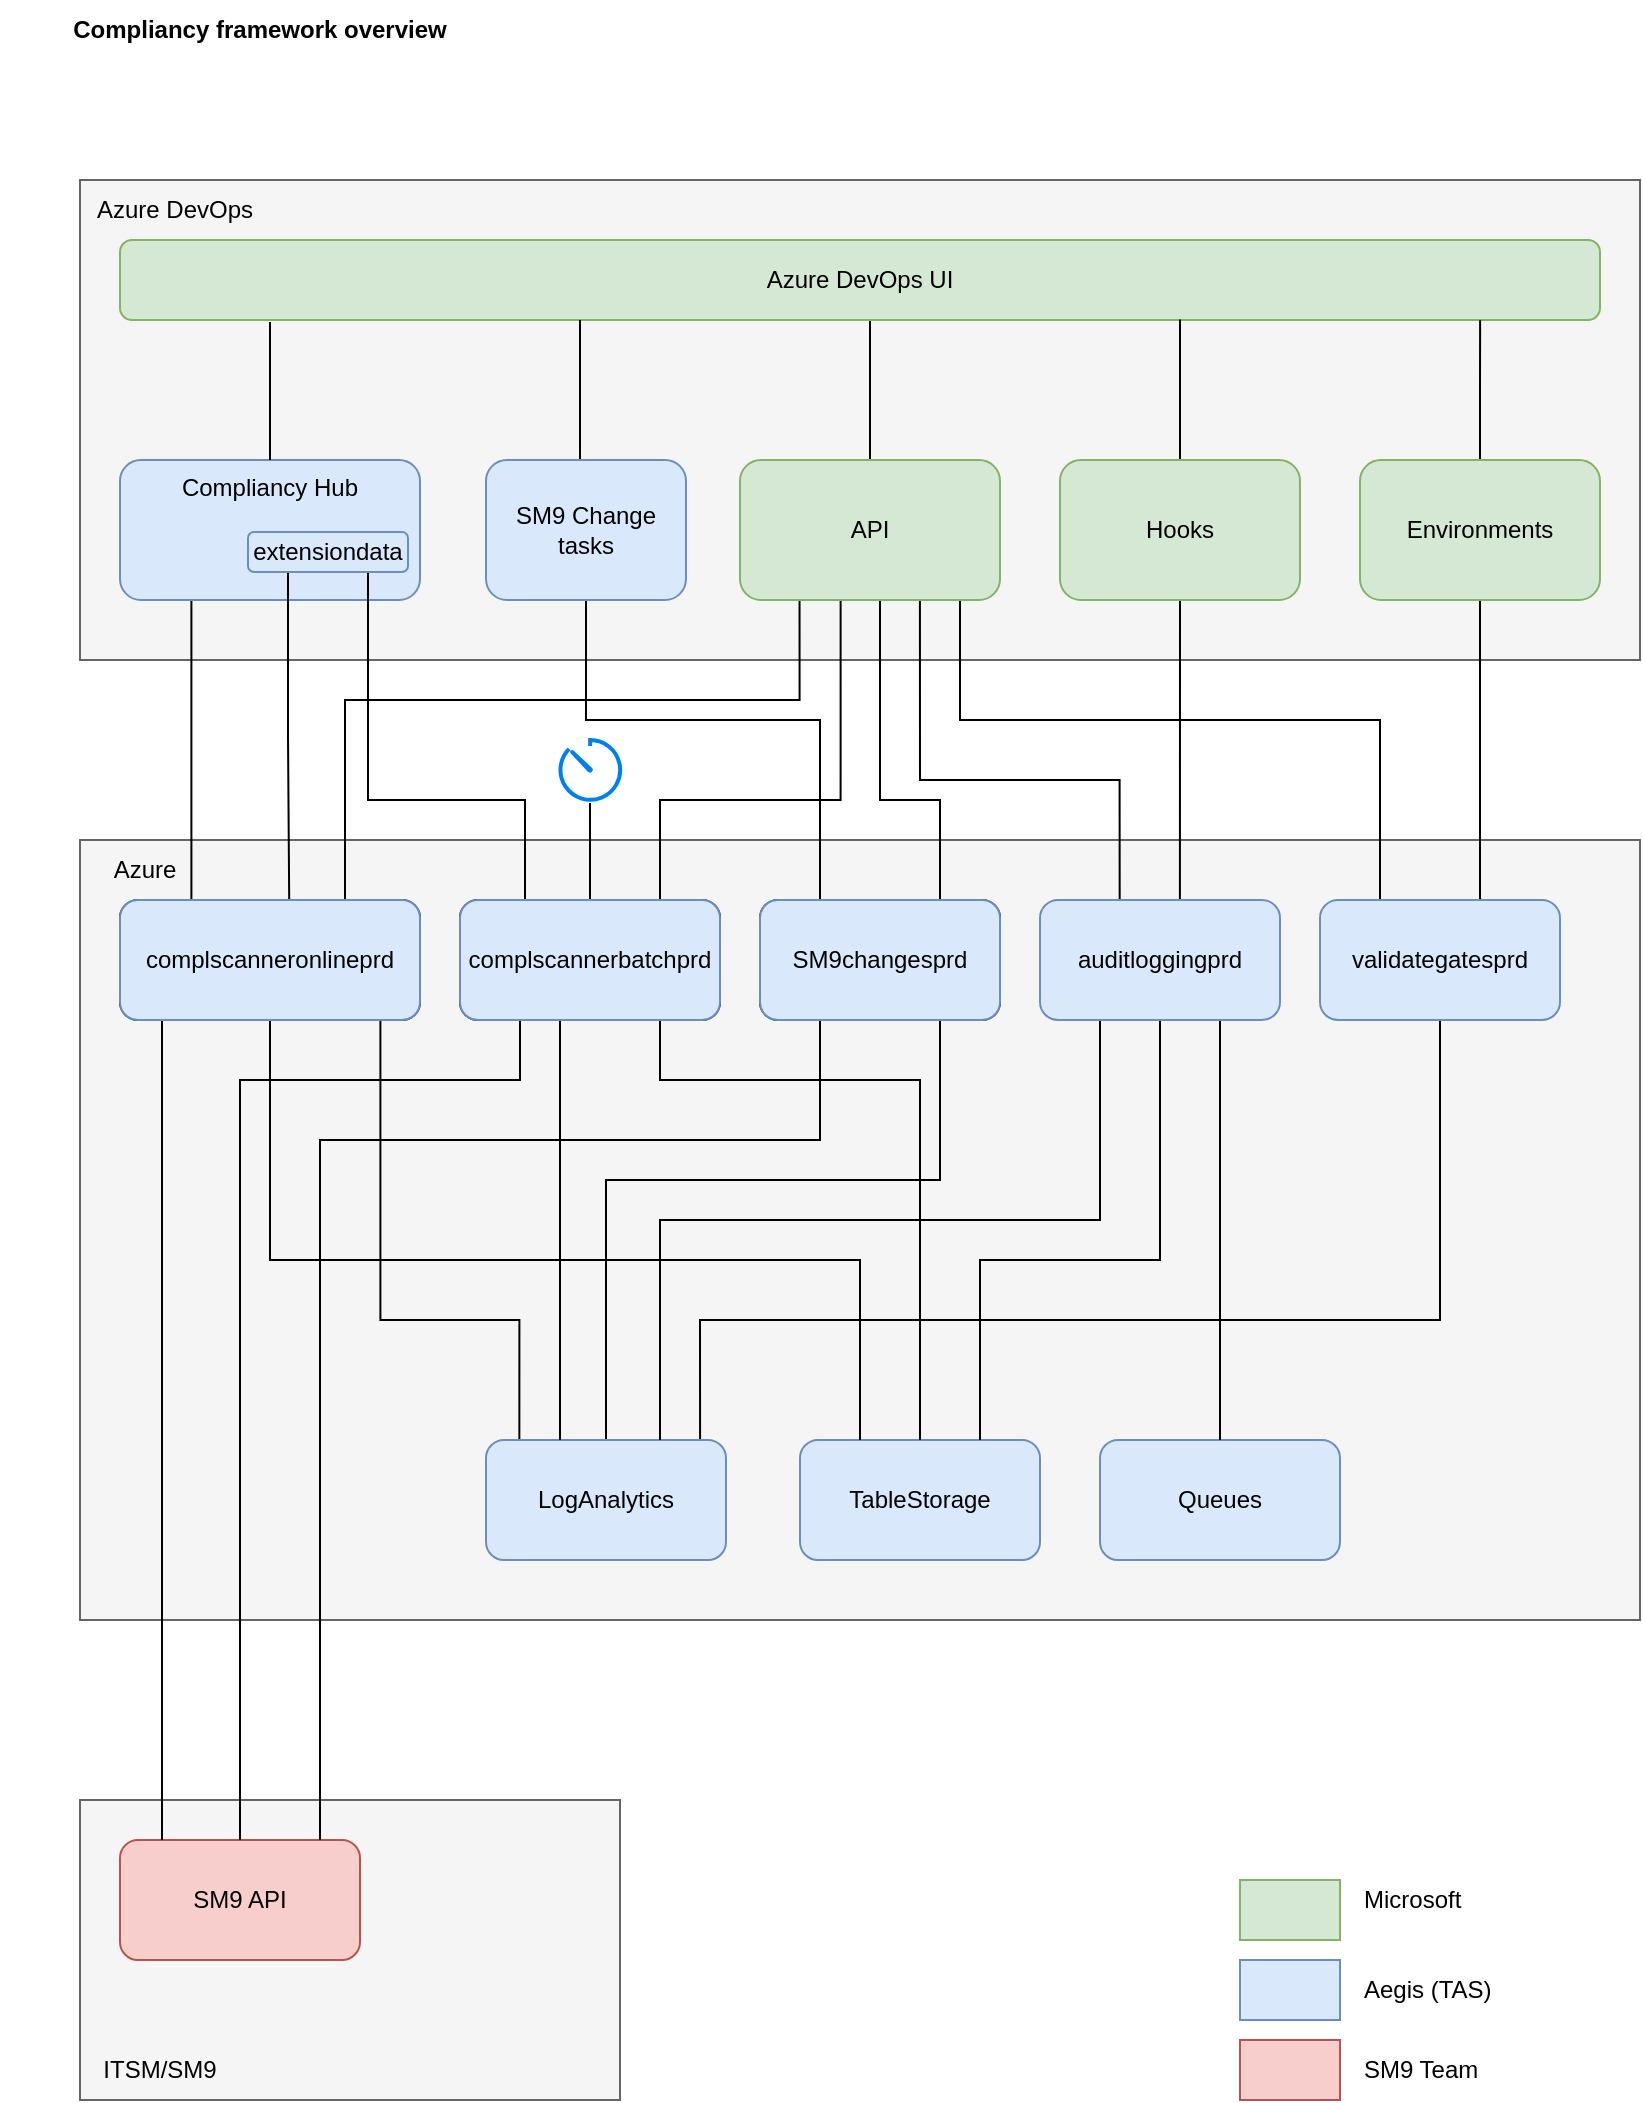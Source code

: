 <mxfile version="15.8.7" type="device"><diagram id="6nTFhHTUMKdXAPdQNJUh" name="Complaincy framework overview"><mxGraphModel dx="331" dy="201" grid="1" gridSize="10" guides="1" tooltips="1" connect="1" arrows="1" fold="1" page="1" pageScale="1" pageWidth="850" pageHeight="1100" math="0" shadow="0"><root><mxCell id="0"/><mxCell id="1" parent="0"/><mxCell id="9q0Q1wnrPx0-yRGioyLN-35" value="" style="rounded=0;whiteSpace=wrap;html=1;fillColor=#f5f5f5;fontColor=#333333;strokeColor=#666666;" parent="1" vertex="1"><mxGeometry x="40" y="920" width="270" height="150" as="geometry"/></mxCell><mxCell id="9q0Q1wnrPx0-yRGioyLN-13" value="" style="rounded=0;whiteSpace=wrap;html=1;fillColor=#f5f5f5;fontColor=#333333;strokeColor=#666666;" parent="1" vertex="1"><mxGeometry x="40" y="440" width="780" height="390" as="geometry"/></mxCell><mxCell id="9q0Q1wnrPx0-yRGioyLN-6" value="" style="rounded=0;whiteSpace=wrap;html=1;fillColor=#f5f5f5;fontColor=#333333;strokeColor=#666666;" parent="1" vertex="1"><mxGeometry x="40" y="110" width="780" height="240" as="geometry"/></mxCell><mxCell id="9q0Q1wnrPx0-yRGioyLN-37" style="edgeStyle=orthogonalEdgeStyle;rounded=0;orthogonalLoop=1;jettySize=auto;html=1;entryX=0.238;entryY=0.011;entryDx=0;entryDy=0;entryPerimeter=0;endArrow=none;endFill=0;" parent="1" source="9q0Q1wnrPx0-yRGioyLN-2" target="9q0Q1wnrPx0-yRGioyLN-16" edge="1"><mxGeometry relative="1" as="geometry"><Array as="points"><mxPoint x="96" y="395"/></Array><mxPoint x="134" y="470.0" as="targetPoint"/></mxGeometry></mxCell><mxCell id="9q0Q1wnrPx0-yRGioyLN-2" value="Compliancy Hub" style="rounded=1;whiteSpace=wrap;html=1;verticalAlign=top;fillColor=#dae8fc;strokeColor=#6c8ebf;" parent="1" vertex="1"><mxGeometry x="60" y="250" width="150" height="70" as="geometry"/></mxCell><mxCell id="9q0Q1wnrPx0-yRGioyLN-31" style="edgeStyle=orthogonalEdgeStyle;rounded=0;orthogonalLoop=1;jettySize=auto;html=1;entryX=0.5;entryY=0;entryDx=0;entryDy=0;endArrow=none;endFill=0;" parent="1" target="9q0Q1wnrPx0-yRGioyLN-2" edge="1"><mxGeometry relative="1" as="geometry"><mxPoint x="135" y="181" as="sourcePoint"/><Array as="points"><mxPoint x="135" y="181"/></Array></mxGeometry></mxCell><mxCell id="VFe8lMAjfigQUpwLuqms-8" style="edgeStyle=orthogonalEdgeStyle;rounded=0;orthogonalLoop=1;jettySize=auto;html=1;entryX=0.5;entryY=0;entryDx=0;entryDy=0;fontSize=12;endArrow=none;endFill=0;" parent="1" target="VFe8lMAjfigQUpwLuqms-2" edge="1"><mxGeometry relative="1" as="geometry"><mxPoint x="435" y="180" as="sourcePoint"/><Array as="points"><mxPoint x="435" y="180"/></Array></mxGeometry></mxCell><mxCell id="9q0Q1wnrPx0-yRGioyLN-1" value="Azure DevOps UI" style="rounded=1;whiteSpace=wrap;html=1;fillColor=#d5e8d4;strokeColor=#82b366;" parent="1" vertex="1"><mxGeometry x="60" y="140" width="740" height="40" as="geometry"/></mxCell><mxCell id="9q0Q1wnrPx0-yRGioyLN-45" style="edgeStyle=orthogonalEdgeStyle;rounded=0;orthogonalLoop=1;jettySize=auto;html=1;entryX=0.868;entryY=1.004;entryDx=0;entryDy=0;endArrow=none;endFill=0;exitX=0.139;exitY=-0.007;exitDx=0;exitDy=0;entryPerimeter=0;exitPerimeter=0;" parent="1" source="9q0Q1wnrPx0-yRGioyLN-7" target="9q0Q1wnrPx0-yRGioyLN-16" edge="1"><mxGeometry relative="1" as="geometry"><Array as="points"><mxPoint x="260" y="680"/><mxPoint x="190" y="680"/></Array></mxGeometry></mxCell><mxCell id="RbpAbNk2h0r0iwOLSvT9-10" style="edgeStyle=orthogonalEdgeStyle;rounded=0;orthogonalLoop=1;jettySize=auto;html=1;entryX=0.75;entryY=1;entryDx=0;entryDy=0;fontSize=8;endArrow=none;endFill=0;exitX=0.5;exitY=0;exitDx=0;exitDy=0;" parent="1" source="9q0Q1wnrPx0-yRGioyLN-7" target="9q0Q1wnrPx0-yRGioyLN-18" edge="1"><mxGeometry relative="1" as="geometry"><Array as="points"><mxPoint x="303" y="610"/><mxPoint x="470" y="610"/></Array></mxGeometry></mxCell><mxCell id="RbpAbNk2h0r0iwOLSvT9-14" style="edgeStyle=orthogonalEdgeStyle;rounded=0;orthogonalLoop=1;jettySize=auto;html=1;exitX=0.892;exitY=-0.004;exitDx=0;exitDy=0;entryX=0.5;entryY=1;entryDx=0;entryDy=0;fontSize=8;endArrow=none;endFill=0;exitPerimeter=0;" parent="1" source="9q0Q1wnrPx0-yRGioyLN-7" target="9q0Q1wnrPx0-yRGioyLN-19" edge="1"><mxGeometry relative="1" as="geometry"><Array as="points"><mxPoint x="350" y="680"/><mxPoint x="720" y="680"/></Array></mxGeometry></mxCell><mxCell id="9q0Q1wnrPx0-yRGioyLN-7" value="LogAnalytics" style="rounded=1;whiteSpace=wrap;html=1;fillColor=#dae8fc;strokeColor=#6c8ebf;" parent="1" vertex="1"><mxGeometry x="243" y="740" width="120" height="60" as="geometry"/></mxCell><mxCell id="9q0Q1wnrPx0-yRGioyLN-8" value="TableStorage" style="rounded=1;whiteSpace=wrap;html=1;fillColor=#dae8fc;strokeColor=#6c8ebf;" parent="1" vertex="1"><mxGeometry x="400" y="740" width="120" height="60" as="geometry"/></mxCell><mxCell id="9q0Q1wnrPx0-yRGioyLN-9" value="Queues" style="rounded=1;whiteSpace=wrap;html=1;fillColor=#dae8fc;strokeColor=#6c8ebf;" parent="1" vertex="1"><mxGeometry x="550" y="740" width="120" height="60" as="geometry"/></mxCell><mxCell id="9q0Q1wnrPx0-yRGioyLN-33" style="edgeStyle=orthogonalEdgeStyle;rounded=0;orthogonalLoop=1;jettySize=auto;html=1;endArrow=none;endFill=0;" parent="1" source="9q0Q1wnrPx0-yRGioyLN-10" edge="1"><mxGeometry relative="1" as="geometry"><mxPoint x="290" y="180" as="targetPoint"/><Array as="points"><mxPoint x="290" y="180"/></Array></mxGeometry></mxCell><mxCell id="9q0Q1wnrPx0-yRGioyLN-40" style="edgeStyle=orthogonalEdgeStyle;rounded=0;orthogonalLoop=1;jettySize=auto;html=1;entryX=0.25;entryY=0;entryDx=0;entryDy=0;endArrow=none;endFill=0;exitX=0.5;exitY=1;exitDx=0;exitDy=0;" parent="1" source="9q0Q1wnrPx0-yRGioyLN-10" target="9q0Q1wnrPx0-yRGioyLN-18" edge="1"><mxGeometry relative="1" as="geometry"><Array as="points"><mxPoint x="293" y="380"/><mxPoint x="410" y="380"/></Array></mxGeometry></mxCell><mxCell id="9q0Q1wnrPx0-yRGioyLN-10" value="SM9 Change tasks" style="rounded=1;whiteSpace=wrap;html=1;fillColor=#dae8fc;strokeColor=#6c8ebf;" parent="1" vertex="1"><mxGeometry x="243" y="250" width="100" height="70" as="geometry"/></mxCell><mxCell id="9q0Q1wnrPx0-yRGioyLN-11" value="SM9 API" style="rounded=1;whiteSpace=wrap;html=1;fillColor=#f8cecc;strokeColor=#b85450;" parent="1" vertex="1"><mxGeometry x="60" y="940" width="120" height="60" as="geometry"/></mxCell><mxCell id="9q0Q1wnrPx0-yRGioyLN-38" style="edgeStyle=orthogonalEdgeStyle;rounded=0;orthogonalLoop=1;jettySize=auto;html=1;endArrow=none;endFill=0;exitX=0.133;exitY=1;exitDx=0;exitDy=0;exitPerimeter=0;" parent="1" source="9q0Q1wnrPx0-yRGioyLN-16" edge="1"><mxGeometry relative="1" as="geometry"><mxPoint x="130" y="540" as="sourcePoint"/><mxPoint x="81" y="940" as="targetPoint"/><Array as="points"><mxPoint x="81" y="530"/></Array></mxGeometry></mxCell><mxCell id="RbpAbNk2h0r0iwOLSvT9-3" style="edgeStyle=orthogonalEdgeStyle;rounded=0;orthogonalLoop=1;jettySize=auto;html=1;exitX=0.5;exitY=1;exitDx=0;exitDy=0;entryX=0.25;entryY=0;entryDx=0;entryDy=0;endArrow=none;endFill=0;" parent="1" source="9q0Q1wnrPx0-yRGioyLN-16" target="9q0Q1wnrPx0-yRGioyLN-8" edge="1"><mxGeometry relative="1" as="geometry"><Array as="points"><mxPoint x="135" y="650"/><mxPoint x="430" y="650"/></Array></mxGeometry></mxCell><mxCell id="VFe8lMAjfigQUpwLuqms-4" style="edgeStyle=orthogonalEdgeStyle;rounded=0;orthogonalLoop=1;jettySize=auto;html=1;exitX=0.75;exitY=0;exitDx=0;exitDy=0;entryX=0.229;entryY=0.998;entryDx=0;entryDy=0;fontSize=12;endArrow=none;endFill=0;entryPerimeter=0;" parent="1" source="9q0Q1wnrPx0-yRGioyLN-16" target="VFe8lMAjfigQUpwLuqms-2" edge="1"><mxGeometry relative="1" as="geometry"><Array as="points"><mxPoint x="172" y="370"/><mxPoint x="400" y="370"/></Array></mxGeometry></mxCell><mxCell id="9q0Q1wnrPx0-yRGioyLN-16" value="complscanneronlineprd" style="rounded=1;whiteSpace=wrap;html=1;" parent="1" vertex="1"><mxGeometry x="60" y="470" width="150" height="60" as="geometry"/></mxCell><mxCell id="9q0Q1wnrPx0-yRGioyLN-42" style="edgeStyle=orthogonalEdgeStyle;rounded=0;orthogonalLoop=1;jettySize=auto;html=1;endArrow=none;endFill=0;exitX=0.25;exitY=1;exitDx=0;exitDy=0;" parent="1" source="9q0Q1wnrPx0-yRGioyLN-18" edge="1"><mxGeometry relative="1" as="geometry"><mxPoint x="160" y="940" as="targetPoint"/><Array as="points"><mxPoint x="410" y="590"/><mxPoint x="160" y="590"/></Array></mxGeometry></mxCell><mxCell id="VFe8lMAjfigQUpwLuqms-6" style="edgeStyle=orthogonalEdgeStyle;rounded=0;orthogonalLoop=1;jettySize=auto;html=1;exitX=0.75;exitY=0;exitDx=0;exitDy=0;entryX=0.54;entryY=1;entryDx=0;entryDy=0;fontSize=12;endArrow=none;endFill=0;entryPerimeter=0;" parent="1" source="9q0Q1wnrPx0-yRGioyLN-18" target="VFe8lMAjfigQUpwLuqms-2" edge="1"><mxGeometry relative="1" as="geometry"><Array as="points"><mxPoint x="470" y="420"/><mxPoint x="440" y="420"/><mxPoint x="440" y="319"/><mxPoint x="440" y="319"/></Array></mxGeometry></mxCell><mxCell id="9q0Q1wnrPx0-yRGioyLN-18" value="SM9changesprd" style="rounded=1;whiteSpace=wrap;html=1;" parent="1" vertex="1"><mxGeometry x="380" y="470" width="120" height="60" as="geometry"/></mxCell><mxCell id="VFe8lMAjfigQUpwLuqms-10" style="edgeStyle=orthogonalEdgeStyle;rounded=0;orthogonalLoop=1;jettySize=auto;html=1;exitX=0.675;exitY=-0.002;exitDx=0;exitDy=0;entryX=0.5;entryY=1;entryDx=0;entryDy=0;fontSize=12;endArrow=none;endFill=0;exitPerimeter=0;" parent="1" source="9q0Q1wnrPx0-yRGioyLN-19" target="VFe8lMAjfigQUpwLuqms-9" edge="1"><mxGeometry relative="1" as="geometry"><Array as="points"><mxPoint x="740" y="470"/></Array></mxGeometry></mxCell><mxCell id="EXPQd_O3CAFGkm3KiAp4-1" style="edgeStyle=orthogonalEdgeStyle;rounded=0;orthogonalLoop=1;jettySize=auto;html=1;exitX=0.25;exitY=0;exitDx=0;exitDy=0;entryX=0.843;entryY=0.997;entryDx=0;entryDy=0;entryPerimeter=0;endArrow=none;endFill=0;" edge="1" parent="1" source="9q0Q1wnrPx0-yRGioyLN-19" target="VFe8lMAjfigQUpwLuqms-2"><mxGeometry relative="1" as="geometry"><Array as="points"><mxPoint x="690" y="380"/><mxPoint x="480" y="380"/><mxPoint x="480" y="320"/></Array></mxGeometry></mxCell><mxCell id="9q0Q1wnrPx0-yRGioyLN-19" value="validategatesprd" style="rounded=1;whiteSpace=wrap;html=1;fillColor=#dae8fc;strokeColor=#6c8ebf;" parent="1" vertex="1"><mxGeometry x="660" y="470" width="120" height="60" as="geometry"/></mxCell><mxCell id="9q0Q1wnrPx0-yRGioyLN-46" style="edgeStyle=orthogonalEdgeStyle;rounded=0;orthogonalLoop=1;jettySize=auto;html=1;entryX=0.5;entryY=1;entryDx=0;entryDy=0;endArrow=none;endFill=0;exitX=0.583;exitY=0;exitDx=0;exitDy=0;exitPerimeter=0;" parent="1" source="9q0Q1wnrPx0-yRGioyLN-20" target="9q0Q1wnrPx0-yRGioyLN-39" edge="1"><mxGeometry relative="1" as="geometry"><Array as="points"><mxPoint x="590" y="470"/><mxPoint x="590" y="315"/><mxPoint x="600" y="315"/><mxPoint x="600" y="320"/></Array></mxGeometry></mxCell><mxCell id="RbpAbNk2h0r0iwOLSvT9-11" style="edgeStyle=orthogonalEdgeStyle;rounded=0;orthogonalLoop=1;jettySize=auto;html=1;fontSize=8;endArrow=none;endFill=0;entryX=0.75;entryY=0;entryDx=0;entryDy=0;" parent="1" source="9q0Q1wnrPx0-yRGioyLN-20" target="9q0Q1wnrPx0-yRGioyLN-8" edge="1"><mxGeometry relative="1" as="geometry"><mxPoint x="500" y="740" as="targetPoint"/><Array as="points"><mxPoint x="580" y="650"/><mxPoint x="490" y="650"/></Array></mxGeometry></mxCell><mxCell id="RbpAbNk2h0r0iwOLSvT9-12" style="edgeStyle=orthogonalEdgeStyle;rounded=0;orthogonalLoop=1;jettySize=auto;html=1;exitX=0.25;exitY=1;exitDx=0;exitDy=0;fontSize=8;endArrow=none;endFill=0;" parent="1" source="9q0Q1wnrPx0-yRGioyLN-20" edge="1"><mxGeometry relative="1" as="geometry"><mxPoint x="330" y="740" as="targetPoint"/><Array as="points"><mxPoint x="550" y="630"/><mxPoint x="330" y="630"/></Array></mxGeometry></mxCell><mxCell id="RbpAbNk2h0r0iwOLSvT9-13" style="edgeStyle=orthogonalEdgeStyle;rounded=0;orthogonalLoop=1;jettySize=auto;html=1;exitX=0.75;exitY=1;exitDx=0;exitDy=0;fontSize=8;endArrow=none;endFill=0;entryX=0.5;entryY=0;entryDx=0;entryDy=0;" parent="1" source="9q0Q1wnrPx0-yRGioyLN-20" target="9q0Q1wnrPx0-yRGioyLN-9" edge="1"><mxGeometry relative="1" as="geometry"><mxPoint x="600" y="740" as="targetPoint"/><Array as="points"><mxPoint x="610" y="740"/></Array></mxGeometry></mxCell><mxCell id="VFe8lMAjfigQUpwLuqms-7" style="edgeStyle=orthogonalEdgeStyle;rounded=0;orthogonalLoop=1;jettySize=auto;html=1;exitX=0.332;exitY=0.001;exitDx=0;exitDy=0;entryX=0.692;entryY=1;entryDx=0;entryDy=0;entryPerimeter=0;fontSize=12;endArrow=none;endFill=0;exitPerimeter=0;" parent="1" source="9q0Q1wnrPx0-yRGioyLN-20" target="VFe8lMAjfigQUpwLuqms-2" edge="1"><mxGeometry relative="1" as="geometry"><Array as="points"><mxPoint x="560" y="410"/><mxPoint x="460" y="410"/></Array></mxGeometry></mxCell><mxCell id="9q0Q1wnrPx0-yRGioyLN-20" value="auditloggingprd" style="rounded=1;whiteSpace=wrap;html=1;fillColor=#dae8fc;strokeColor=#6c8ebf;" parent="1" vertex="1"><mxGeometry x="520" y="470" width="120" height="60" as="geometry"/></mxCell><mxCell id="9q0Q1wnrPx0-yRGioyLN-41" style="edgeStyle=orthogonalEdgeStyle;rounded=0;orthogonalLoop=1;jettySize=auto;html=1;endArrow=none;endFill=0;entryX=0.5;entryY=0;entryDx=0;entryDy=0;" parent="1" source="9q0Q1wnrPx0-yRGioyLN-21" target="9q0Q1wnrPx0-yRGioyLN-11" edge="1"><mxGeometry relative="1" as="geometry"><Array as="points"><mxPoint x="260" y="560"/><mxPoint x="120" y="560"/></Array><mxPoint x="120" y="870" as="targetPoint"/></mxGeometry></mxCell><mxCell id="RbpAbNk2h0r0iwOLSvT9-4" style="edgeStyle=orthogonalEdgeStyle;rounded=0;orthogonalLoop=1;jettySize=auto;html=1;endArrow=none;endFill=0;" parent="1" source="9q0Q1wnrPx0-yRGioyLN-21" target="9q0Q1wnrPx0-yRGioyLN-7" edge="1"><mxGeometry relative="1" as="geometry"><mxPoint x="297" y="630" as="targetPoint"/><Array as="points"><mxPoint x="280" y="700"/><mxPoint x="280" y="700"/></Array></mxGeometry></mxCell><mxCell id="RbpAbNk2h0r0iwOLSvT9-5" style="edgeStyle=orthogonalEdgeStyle;rounded=0;orthogonalLoop=1;jettySize=auto;html=1;entryX=0.5;entryY=0;entryDx=0;entryDy=0;endArrow=none;endFill=0;" parent="1" source="9q0Q1wnrPx0-yRGioyLN-21" target="9q0Q1wnrPx0-yRGioyLN-8" edge="1"><mxGeometry relative="1" as="geometry"><Array as="points"><mxPoint x="330" y="560"/><mxPoint x="460" y="560"/></Array></mxGeometry></mxCell><mxCell id="VFe8lMAjfigQUpwLuqms-5" style="edgeStyle=orthogonalEdgeStyle;rounded=0;orthogonalLoop=1;jettySize=auto;html=1;entryX=0.387;entryY=0.997;entryDx=0;entryDy=0;fontSize=12;endArrow=none;endFill=0;entryPerimeter=0;" parent="1" source="9q0Q1wnrPx0-yRGioyLN-21" target="VFe8lMAjfigQUpwLuqms-2" edge="1"><mxGeometry relative="1" as="geometry"><Array as="points"><mxPoint x="330" y="420"/><mxPoint x="420" y="420"/></Array></mxGeometry></mxCell><mxCell id="9q0Q1wnrPx0-yRGioyLN-21" value="complscannerbatchprd" style="rounded=1;whiteSpace=wrap;html=1;" parent="1" vertex="1"><mxGeometry x="230" y="470" width="130" height="60" as="geometry"/></mxCell><mxCell id="9q0Q1wnrPx0-yRGioyLN-22" value="Azure DevOps" style="text;html=1;strokeColor=none;fillColor=none;align=center;verticalAlign=middle;whiteSpace=wrap;rounded=0;" parent="1" vertex="1"><mxGeometry y="110" width="175" height="30" as="geometry"/></mxCell><mxCell id="9q0Q1wnrPx0-yRGioyLN-23" value="Azure" style="text;html=1;strokeColor=none;fillColor=none;align=center;verticalAlign=middle;whiteSpace=wrap;rounded=0;" parent="1" vertex="1"><mxGeometry x="40" y="440" width="65" height="30" as="geometry"/></mxCell><mxCell id="9q0Q1wnrPx0-yRGioyLN-36" value="ITSM/SM9" style="text;html=1;strokeColor=none;fillColor=none;align=center;verticalAlign=middle;whiteSpace=wrap;rounded=0;" parent="1" vertex="1"><mxGeometry x="50" y="1040" width="60" height="30" as="geometry"/></mxCell><mxCell id="VFe8lMAjfigQUpwLuqms-11" style="edgeStyle=orthogonalEdgeStyle;rounded=0;orthogonalLoop=1;jettySize=auto;html=1;exitX=0.5;exitY=0;exitDx=0;exitDy=0;entryX=0.717;entryY=0.992;entryDx=0;entryDy=0;entryPerimeter=0;fontSize=12;endArrow=none;endFill=0;" parent="1" source="9q0Q1wnrPx0-yRGioyLN-39" target="9q0Q1wnrPx0-yRGioyLN-1" edge="1"><mxGeometry relative="1" as="geometry"><Array as="points"><mxPoint x="590" y="180"/></Array></mxGeometry></mxCell><mxCell id="9q0Q1wnrPx0-yRGioyLN-39" value="Hooks" style="rounded=1;whiteSpace=wrap;html=1;fillColor=#d5e8d4;strokeColor=#82b366;" parent="1" vertex="1"><mxGeometry x="530" y="250" width="120" height="70" as="geometry"/></mxCell><mxCell id="9q0Q1wnrPx0-yRGioyLN-44" value="" style="edgeStyle=orthogonalEdgeStyle;rounded=0;orthogonalLoop=1;jettySize=auto;html=1;endArrow=none;endFill=0;" parent="1" source="9q0Q1wnrPx0-yRGioyLN-43" target="9q0Q1wnrPx0-yRGioyLN-21" edge="1"><mxGeometry relative="1" as="geometry"><Array as="points"><mxPoint x="295" y="420"/><mxPoint x="295" y="420"/></Array></mxGeometry></mxCell><mxCell id="9q0Q1wnrPx0-yRGioyLN-43" value="" style="html=1;verticalLabelPosition=bottom;align=center;labelBackgroundColor=#ffffff;verticalAlign=top;strokeWidth=2;strokeColor=#0080F0;shadow=0;dashed=0;shape=mxgraph.ios7.icons.gauge;" parent="1" vertex="1"><mxGeometry x="278.8" y="390" width="32.4" height="31.5" as="geometry"/></mxCell><mxCell id="RbpAbNk2h0r0iwOLSvT9-1" value="&lt;b&gt;Compliancy framework overview&lt;/b&gt;" style="text;html=1;strokeColor=none;fillColor=none;align=center;verticalAlign=middle;whiteSpace=wrap;rounded=0;" parent="1" vertex="1"><mxGeometry x="30" y="20" width="200" height="30" as="geometry"/></mxCell><mxCell id="RbpAbNk2h0r0iwOLSvT9-8" style="edgeStyle=orthogonalEdgeStyle;rounded=0;orthogonalLoop=1;jettySize=auto;html=1;exitX=0.25;exitY=1;exitDx=0;exitDy=0;fontSize=8;endArrow=none;endFill=0;entryX=0.564;entryY=-0.006;entryDx=0;entryDy=0;entryPerimeter=0;" parent="1" source="RbpAbNk2h0r0iwOLSvT9-7" target="9q0Q1wnrPx0-yRGioyLN-16" edge="1"><mxGeometry relative="1" as="geometry"><mxPoint x="145" y="430" as="targetPoint"/></mxGeometry></mxCell><mxCell id="RbpAbNk2h0r0iwOLSvT9-9" style="edgeStyle=orthogonalEdgeStyle;rounded=0;orthogonalLoop=1;jettySize=auto;html=1;exitX=0.75;exitY=1;exitDx=0;exitDy=0;fontSize=8;endArrow=none;endFill=0;entryX=0.25;entryY=0;entryDx=0;entryDy=0;" parent="1" source="RbpAbNk2h0r0iwOLSvT9-7" target="9q0Q1wnrPx0-yRGioyLN-21" edge="1"><mxGeometry relative="1" as="geometry"><mxPoint x="230" y="470" as="targetPoint"/><Array as="points"><mxPoint x="185" y="420"/><mxPoint x="263" y="420"/><mxPoint x="263" y="470"/></Array></mxGeometry></mxCell><mxCell id="RbpAbNk2h0r0iwOLSvT9-7" value="extensiondata" style="rounded=1;whiteSpace=wrap;html=1;fillColor=#dae8fc;strokeColor=#6c8ebf;" parent="1" vertex="1"><mxGeometry x="124" y="286" width="80" height="20" as="geometry"/></mxCell><mxCell id="VFe8lMAjfigQUpwLuqms-2" value="API" style="rounded=1;whiteSpace=wrap;html=1;fontSize=12;fillColor=#d5e8d4;strokeColor=#82b366;" parent="1" vertex="1"><mxGeometry x="370" y="250" width="130" height="70" as="geometry"/></mxCell><mxCell id="VFe8lMAjfigQUpwLuqms-13" style="edgeStyle=orthogonalEdgeStyle;rounded=0;orthogonalLoop=1;jettySize=auto;html=1;exitX=0.5;exitY=0;exitDx=0;exitDy=0;entryX=0.919;entryY=1.004;entryDx=0;entryDy=0;entryPerimeter=0;fontSize=12;endArrow=none;endFill=0;" parent="1" source="VFe8lMAjfigQUpwLuqms-9" target="9q0Q1wnrPx0-yRGioyLN-1" edge="1"><mxGeometry relative="1" as="geometry"/></mxCell><mxCell id="VFe8lMAjfigQUpwLuqms-9" value="Environments" style="rounded=1;whiteSpace=wrap;html=1;fontSize=12;fillColor=#d5e8d4;strokeColor=#82b366;" parent="1" vertex="1"><mxGeometry x="680" y="250" width="120" height="70" as="geometry"/></mxCell><mxCell id="VFe8lMAjfigQUpwLuqms-14" value="complscanneronlineprd" style="rounded=1;whiteSpace=wrap;html=1;fillColor=#dae8fc;strokeColor=#6c8ebf;" parent="1" vertex="1"><mxGeometry x="60" y="470" width="150" height="60" as="geometry"/></mxCell><mxCell id="VFe8lMAjfigQUpwLuqms-15" value="complscannerbatchprd" style="rounded=1;whiteSpace=wrap;html=1;fillColor=#dae8fc;strokeColor=#6c8ebf;" parent="1" vertex="1"><mxGeometry x="230" y="470" width="130" height="60" as="geometry"/></mxCell><mxCell id="VFe8lMAjfigQUpwLuqms-16" value="SM9changesprd" style="rounded=1;whiteSpace=wrap;html=1;fillColor=#dae8fc;strokeColor=#6c8ebf;" parent="1" vertex="1"><mxGeometry x="380" y="470" width="120" height="60" as="geometry"/></mxCell><mxCell id="yFWUACDso8rt2PWHZUz_-1" value="" style="group" parent="1" vertex="1" connectable="0"><mxGeometry x="620" y="955" width="195" height="115" as="geometry"/></mxCell><mxCell id="VFe8lMAjfigQUpwLuqms-19" value="" style="rounded=0;whiteSpace=wrap;html=1;fontSize=12;fillColor=#d5e8d4;strokeColor=#82b366;" parent="yFWUACDso8rt2PWHZUz_-1" vertex="1"><mxGeometry y="5" width="50" height="30" as="geometry"/></mxCell><mxCell id="VFe8lMAjfigQUpwLuqms-20" value="" style="rounded=0;whiteSpace=wrap;html=1;fontSize=12;fillColor=#dae8fc;strokeColor=#6c8ebf;" parent="yFWUACDso8rt2PWHZUz_-1" vertex="1"><mxGeometry y="45" width="50" height="30" as="geometry"/></mxCell><mxCell id="VFe8lMAjfigQUpwLuqms-21" value="&lt;font style=&quot;font-size: 12px&quot;&gt;Microsoft&lt;/font&gt;" style="text;html=1;strokeColor=none;fillColor=none;align=left;verticalAlign=middle;whiteSpace=wrap;rounded=0;fontSize=12;" parent="yFWUACDso8rt2PWHZUz_-1" vertex="1"><mxGeometry x="60" width="135" height="30" as="geometry"/></mxCell><mxCell id="VFe8lMAjfigQUpwLuqms-22" value="&lt;font style=&quot;font-size: 12px&quot;&gt;Aegis (TAS)&lt;/font&gt;" style="text;html=1;strokeColor=none;fillColor=none;align=left;verticalAlign=middle;whiteSpace=wrap;rounded=0;fontSize=12;" parent="yFWUACDso8rt2PWHZUz_-1" vertex="1"><mxGeometry x="60" y="45" width="125" height="30" as="geometry"/></mxCell><mxCell id="VFe8lMAjfigQUpwLuqms-25" value="" style="rounded=0;whiteSpace=wrap;html=1;fontSize=12;fillColor=#f8cecc;strokeColor=#b85450;" parent="yFWUACDso8rt2PWHZUz_-1" vertex="1"><mxGeometry y="85" width="50" height="30" as="geometry"/></mxCell><mxCell id="VFe8lMAjfigQUpwLuqms-26" value="&lt;font style=&quot;font-size: 12px&quot;&gt;SM9 Team&lt;/font&gt;" style="text;html=1;strokeColor=none;fillColor=none;align=left;verticalAlign=middle;whiteSpace=wrap;rounded=0;fontSize=12;" parent="yFWUACDso8rt2PWHZUz_-1" vertex="1"><mxGeometry x="60" y="85" width="125" height="30" as="geometry"/></mxCell></root></mxGraphModel></diagram></mxfile>